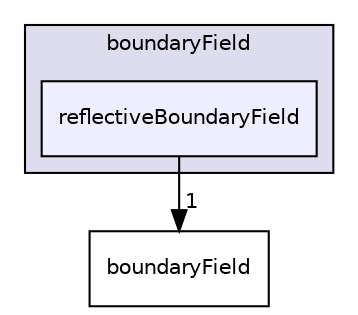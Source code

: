 digraph "src/phasicFlow/containers/pointField/boundaryField/reflectiveBoundaryField" {
  compound=true
  node [ fontsize="10", fontname="Helvetica"];
  edge [ labelfontsize="10", labelfontname="Helvetica"];
  subgraph clusterdir_a7b5b55055c0d0d8cb35dad4e9ea05cf {
    graph [ bgcolor="#ddddee", pencolor="black", label="boundaryField" fontname="Helvetica", fontsize="10", URL="dir_a7b5b55055c0d0d8cb35dad4e9ea05cf.html"]
  dir_cc773f24fa54a897cd57b8ba887d82ad [shape=box, label="reflectiveBoundaryField", style="filled", fillcolor="#eeeeff", pencolor="black", URL="dir_cc773f24fa54a897cd57b8ba887d82ad.html"];
  }
  dir_29f8f9fed8910c4a198d0c147c561cfb [shape=box label="boundaryField" URL="dir_29f8f9fed8910c4a198d0c147c561cfb.html"];
  dir_cc773f24fa54a897cd57b8ba887d82ad->dir_29f8f9fed8910c4a198d0c147c561cfb [headlabel="1", labeldistance=1.5 headhref="dir_000102_000098.html"];
}
